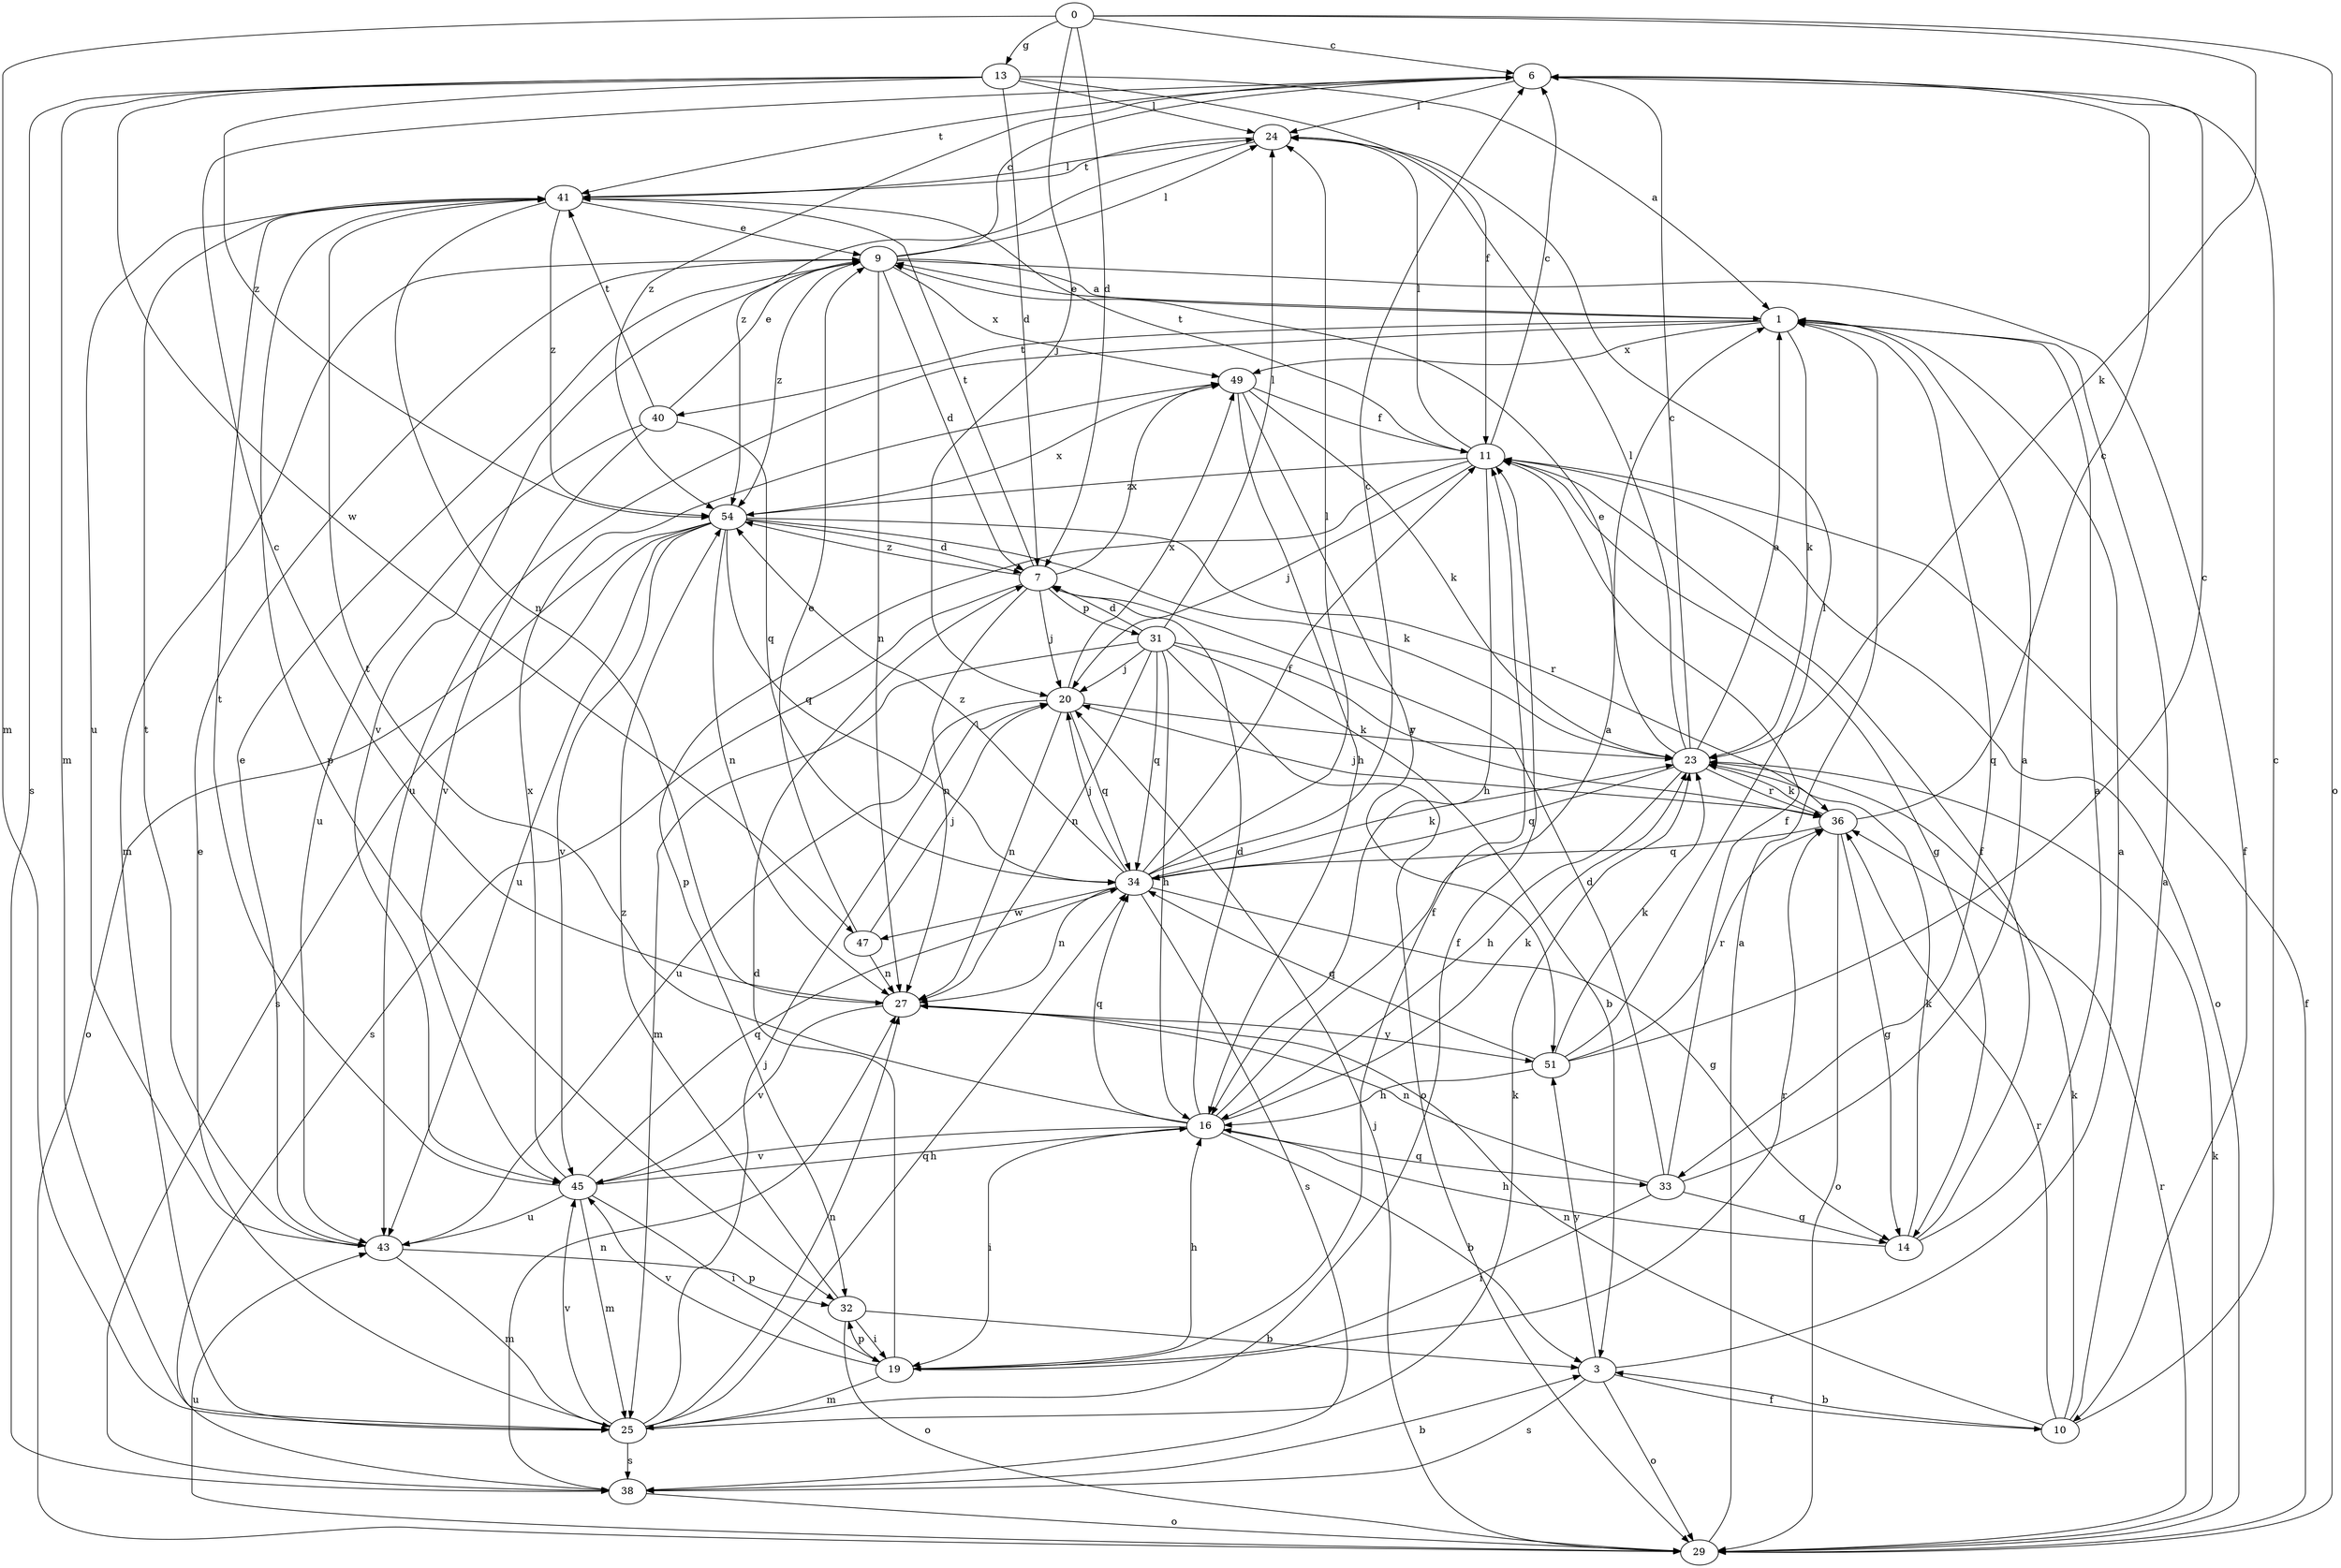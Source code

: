 strict digraph  {
0;
1;
3;
6;
7;
9;
10;
11;
13;
14;
16;
19;
20;
23;
24;
25;
27;
29;
31;
32;
33;
34;
36;
38;
40;
41;
43;
45;
47;
49;
51;
54;
0 -> 6  [label=c];
0 -> 7  [label=d];
0 -> 13  [label=g];
0 -> 20  [label=j];
0 -> 23  [label=k];
0 -> 25  [label=m];
0 -> 29  [label=o];
1 -> 9  [label=e];
1 -> 23  [label=k];
1 -> 33  [label=q];
1 -> 40  [label=t];
1 -> 43  [label=u];
1 -> 49  [label=x];
3 -> 1  [label=a];
3 -> 10  [label=f];
3 -> 29  [label=o];
3 -> 38  [label=s];
3 -> 51  [label=y];
6 -> 24  [label=l];
6 -> 41  [label=t];
6 -> 54  [label=z];
7 -> 20  [label=j];
7 -> 27  [label=n];
7 -> 31  [label=p];
7 -> 38  [label=s];
7 -> 41  [label=t];
7 -> 49  [label=x];
7 -> 54  [label=z];
9 -> 1  [label=a];
9 -> 6  [label=c];
9 -> 7  [label=d];
9 -> 10  [label=f];
9 -> 24  [label=l];
9 -> 25  [label=m];
9 -> 27  [label=n];
9 -> 45  [label=v];
9 -> 49  [label=x];
9 -> 54  [label=z];
10 -> 1  [label=a];
10 -> 3  [label=b];
10 -> 6  [label=c];
10 -> 23  [label=k];
10 -> 27  [label=n];
10 -> 36  [label=r];
11 -> 6  [label=c];
11 -> 14  [label=g];
11 -> 16  [label=h];
11 -> 20  [label=j];
11 -> 24  [label=l];
11 -> 29  [label=o];
11 -> 32  [label=p];
11 -> 41  [label=t];
11 -> 54  [label=z];
13 -> 1  [label=a];
13 -> 7  [label=d];
13 -> 11  [label=f];
13 -> 24  [label=l];
13 -> 25  [label=m];
13 -> 38  [label=s];
13 -> 47  [label=w];
13 -> 54  [label=z];
14 -> 1  [label=a];
14 -> 11  [label=f];
14 -> 16  [label=h];
14 -> 23  [label=k];
16 -> 1  [label=a];
16 -> 3  [label=b];
16 -> 7  [label=d];
16 -> 19  [label=i];
16 -> 23  [label=k];
16 -> 33  [label=q];
16 -> 34  [label=q];
16 -> 41  [label=t];
16 -> 45  [label=v];
19 -> 7  [label=d];
19 -> 11  [label=f];
19 -> 16  [label=h];
19 -> 25  [label=m];
19 -> 32  [label=p];
19 -> 36  [label=r];
19 -> 45  [label=v];
20 -> 23  [label=k];
20 -> 27  [label=n];
20 -> 34  [label=q];
20 -> 43  [label=u];
20 -> 49  [label=x];
23 -> 1  [label=a];
23 -> 6  [label=c];
23 -> 9  [label=e];
23 -> 16  [label=h];
23 -> 24  [label=l];
23 -> 34  [label=q];
23 -> 36  [label=r];
24 -> 41  [label=t];
24 -> 54  [label=z];
25 -> 9  [label=e];
25 -> 11  [label=f];
25 -> 20  [label=j];
25 -> 23  [label=k];
25 -> 27  [label=n];
25 -> 34  [label=q];
25 -> 38  [label=s];
25 -> 45  [label=v];
27 -> 6  [label=c];
27 -> 45  [label=v];
27 -> 51  [label=y];
29 -> 1  [label=a];
29 -> 11  [label=f];
29 -> 20  [label=j];
29 -> 23  [label=k];
29 -> 36  [label=r];
29 -> 43  [label=u];
31 -> 3  [label=b];
31 -> 7  [label=d];
31 -> 16  [label=h];
31 -> 20  [label=j];
31 -> 24  [label=l];
31 -> 25  [label=m];
31 -> 27  [label=n];
31 -> 29  [label=o];
31 -> 34  [label=q];
31 -> 36  [label=r];
32 -> 3  [label=b];
32 -> 19  [label=i];
32 -> 29  [label=o];
32 -> 54  [label=z];
33 -> 1  [label=a];
33 -> 7  [label=d];
33 -> 11  [label=f];
33 -> 14  [label=g];
33 -> 19  [label=i];
33 -> 27  [label=n];
34 -> 6  [label=c];
34 -> 11  [label=f];
34 -> 14  [label=g];
34 -> 20  [label=j];
34 -> 23  [label=k];
34 -> 24  [label=l];
34 -> 27  [label=n];
34 -> 38  [label=s];
34 -> 47  [label=w];
34 -> 54  [label=z];
36 -> 6  [label=c];
36 -> 14  [label=g];
36 -> 20  [label=j];
36 -> 23  [label=k];
36 -> 29  [label=o];
36 -> 34  [label=q];
38 -> 3  [label=b];
38 -> 27  [label=n];
38 -> 29  [label=o];
40 -> 9  [label=e];
40 -> 34  [label=q];
40 -> 41  [label=t];
40 -> 43  [label=u];
40 -> 45  [label=v];
41 -> 9  [label=e];
41 -> 24  [label=l];
41 -> 27  [label=n];
41 -> 32  [label=p];
41 -> 43  [label=u];
41 -> 54  [label=z];
43 -> 9  [label=e];
43 -> 25  [label=m];
43 -> 32  [label=p];
43 -> 41  [label=t];
45 -> 16  [label=h];
45 -> 19  [label=i];
45 -> 25  [label=m];
45 -> 34  [label=q];
45 -> 41  [label=t];
45 -> 43  [label=u];
45 -> 49  [label=x];
47 -> 9  [label=e];
47 -> 20  [label=j];
47 -> 27  [label=n];
49 -> 11  [label=f];
49 -> 16  [label=h];
49 -> 23  [label=k];
49 -> 51  [label=y];
51 -> 6  [label=c];
51 -> 16  [label=h];
51 -> 23  [label=k];
51 -> 24  [label=l];
51 -> 34  [label=q];
51 -> 36  [label=r];
54 -> 7  [label=d];
54 -> 23  [label=k];
54 -> 27  [label=n];
54 -> 29  [label=o];
54 -> 34  [label=q];
54 -> 36  [label=r];
54 -> 38  [label=s];
54 -> 43  [label=u];
54 -> 45  [label=v];
54 -> 49  [label=x];
}
